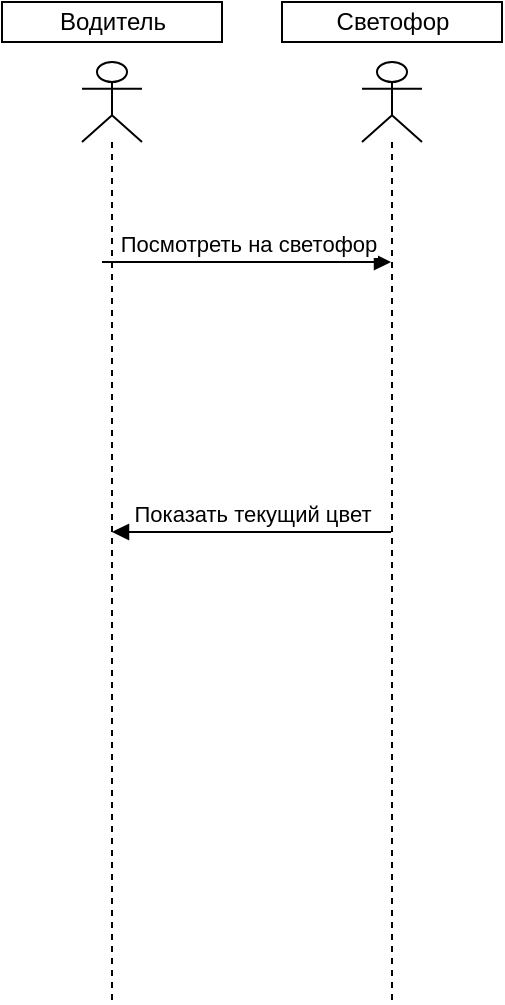 <mxfile version="20.0.3" type="device"><diagram id="a6NBqbfVl6-8cXJFQK-h" name="Page-1"><mxGraphModel dx="2022" dy="1155" grid="1" gridSize="10" guides="1" tooltips="1" connect="1" arrows="1" fold="1" page="1" pageScale="1" pageWidth="827" pageHeight="1169" math="0" shadow="0"><root><mxCell id="0"/><mxCell id="1" parent="0"/><mxCell id="c9ISfYGQcEYYzUDG6xqI-1" value="" style="shape=umlLifeline;participant=umlActor;perimeter=lifelinePerimeter;whiteSpace=wrap;html=1;container=1;collapsible=0;recursiveResize=0;verticalAlign=top;spacingTop=36;outlineConnect=0;size=40;" vertex="1" parent="1"><mxGeometry x="130" y="100" width="30" height="470" as="geometry"/></mxCell><mxCell id="c9ISfYGQcEYYzUDG6xqI-3" value="" style="shape=umlLifeline;participant=umlActor;perimeter=lifelinePerimeter;whiteSpace=wrap;html=1;container=1;collapsible=0;recursiveResize=0;verticalAlign=top;spacingTop=36;outlineConnect=0;size=40;" vertex="1" parent="1"><mxGeometry x="270" y="100" width="30" height="470" as="geometry"/></mxCell><mxCell id="c9ISfYGQcEYYzUDG6xqI-4" value="Водитель" style="html=1;" vertex="1" parent="1"><mxGeometry x="90" y="70" width="110" height="20" as="geometry"/></mxCell><mxCell id="c9ISfYGQcEYYzUDG6xqI-5" value="Светофор" style="html=1;" vertex="1" parent="1"><mxGeometry x="230" y="70" width="110" height="20" as="geometry"/></mxCell><mxCell id="c9ISfYGQcEYYzUDG6xqI-7" value="Посмотреть на светофор" style="html=1;verticalAlign=bottom;endArrow=block;rounded=0;" edge="1" parent="1" target="c9ISfYGQcEYYzUDG6xqI-3"><mxGeometry width="80" relative="1" as="geometry"><mxPoint x="140" y="200" as="sourcePoint"/><mxPoint x="220" y="200" as="targetPoint"/></mxGeometry></mxCell><mxCell id="c9ISfYGQcEYYzUDG6xqI-9" value="Показать текущий цвет" style="html=1;verticalAlign=bottom;endArrow=block;rounded=0;" edge="1" parent="1" source="c9ISfYGQcEYYzUDG6xqI-3" target="c9ISfYGQcEYYzUDG6xqI-1"><mxGeometry width="80" relative="1" as="geometry"><mxPoint x="280" y="250" as="sourcePoint"/><mxPoint x="150" y="250" as="targetPoint"/></mxGeometry></mxCell></root></mxGraphModel></diagram></mxfile>